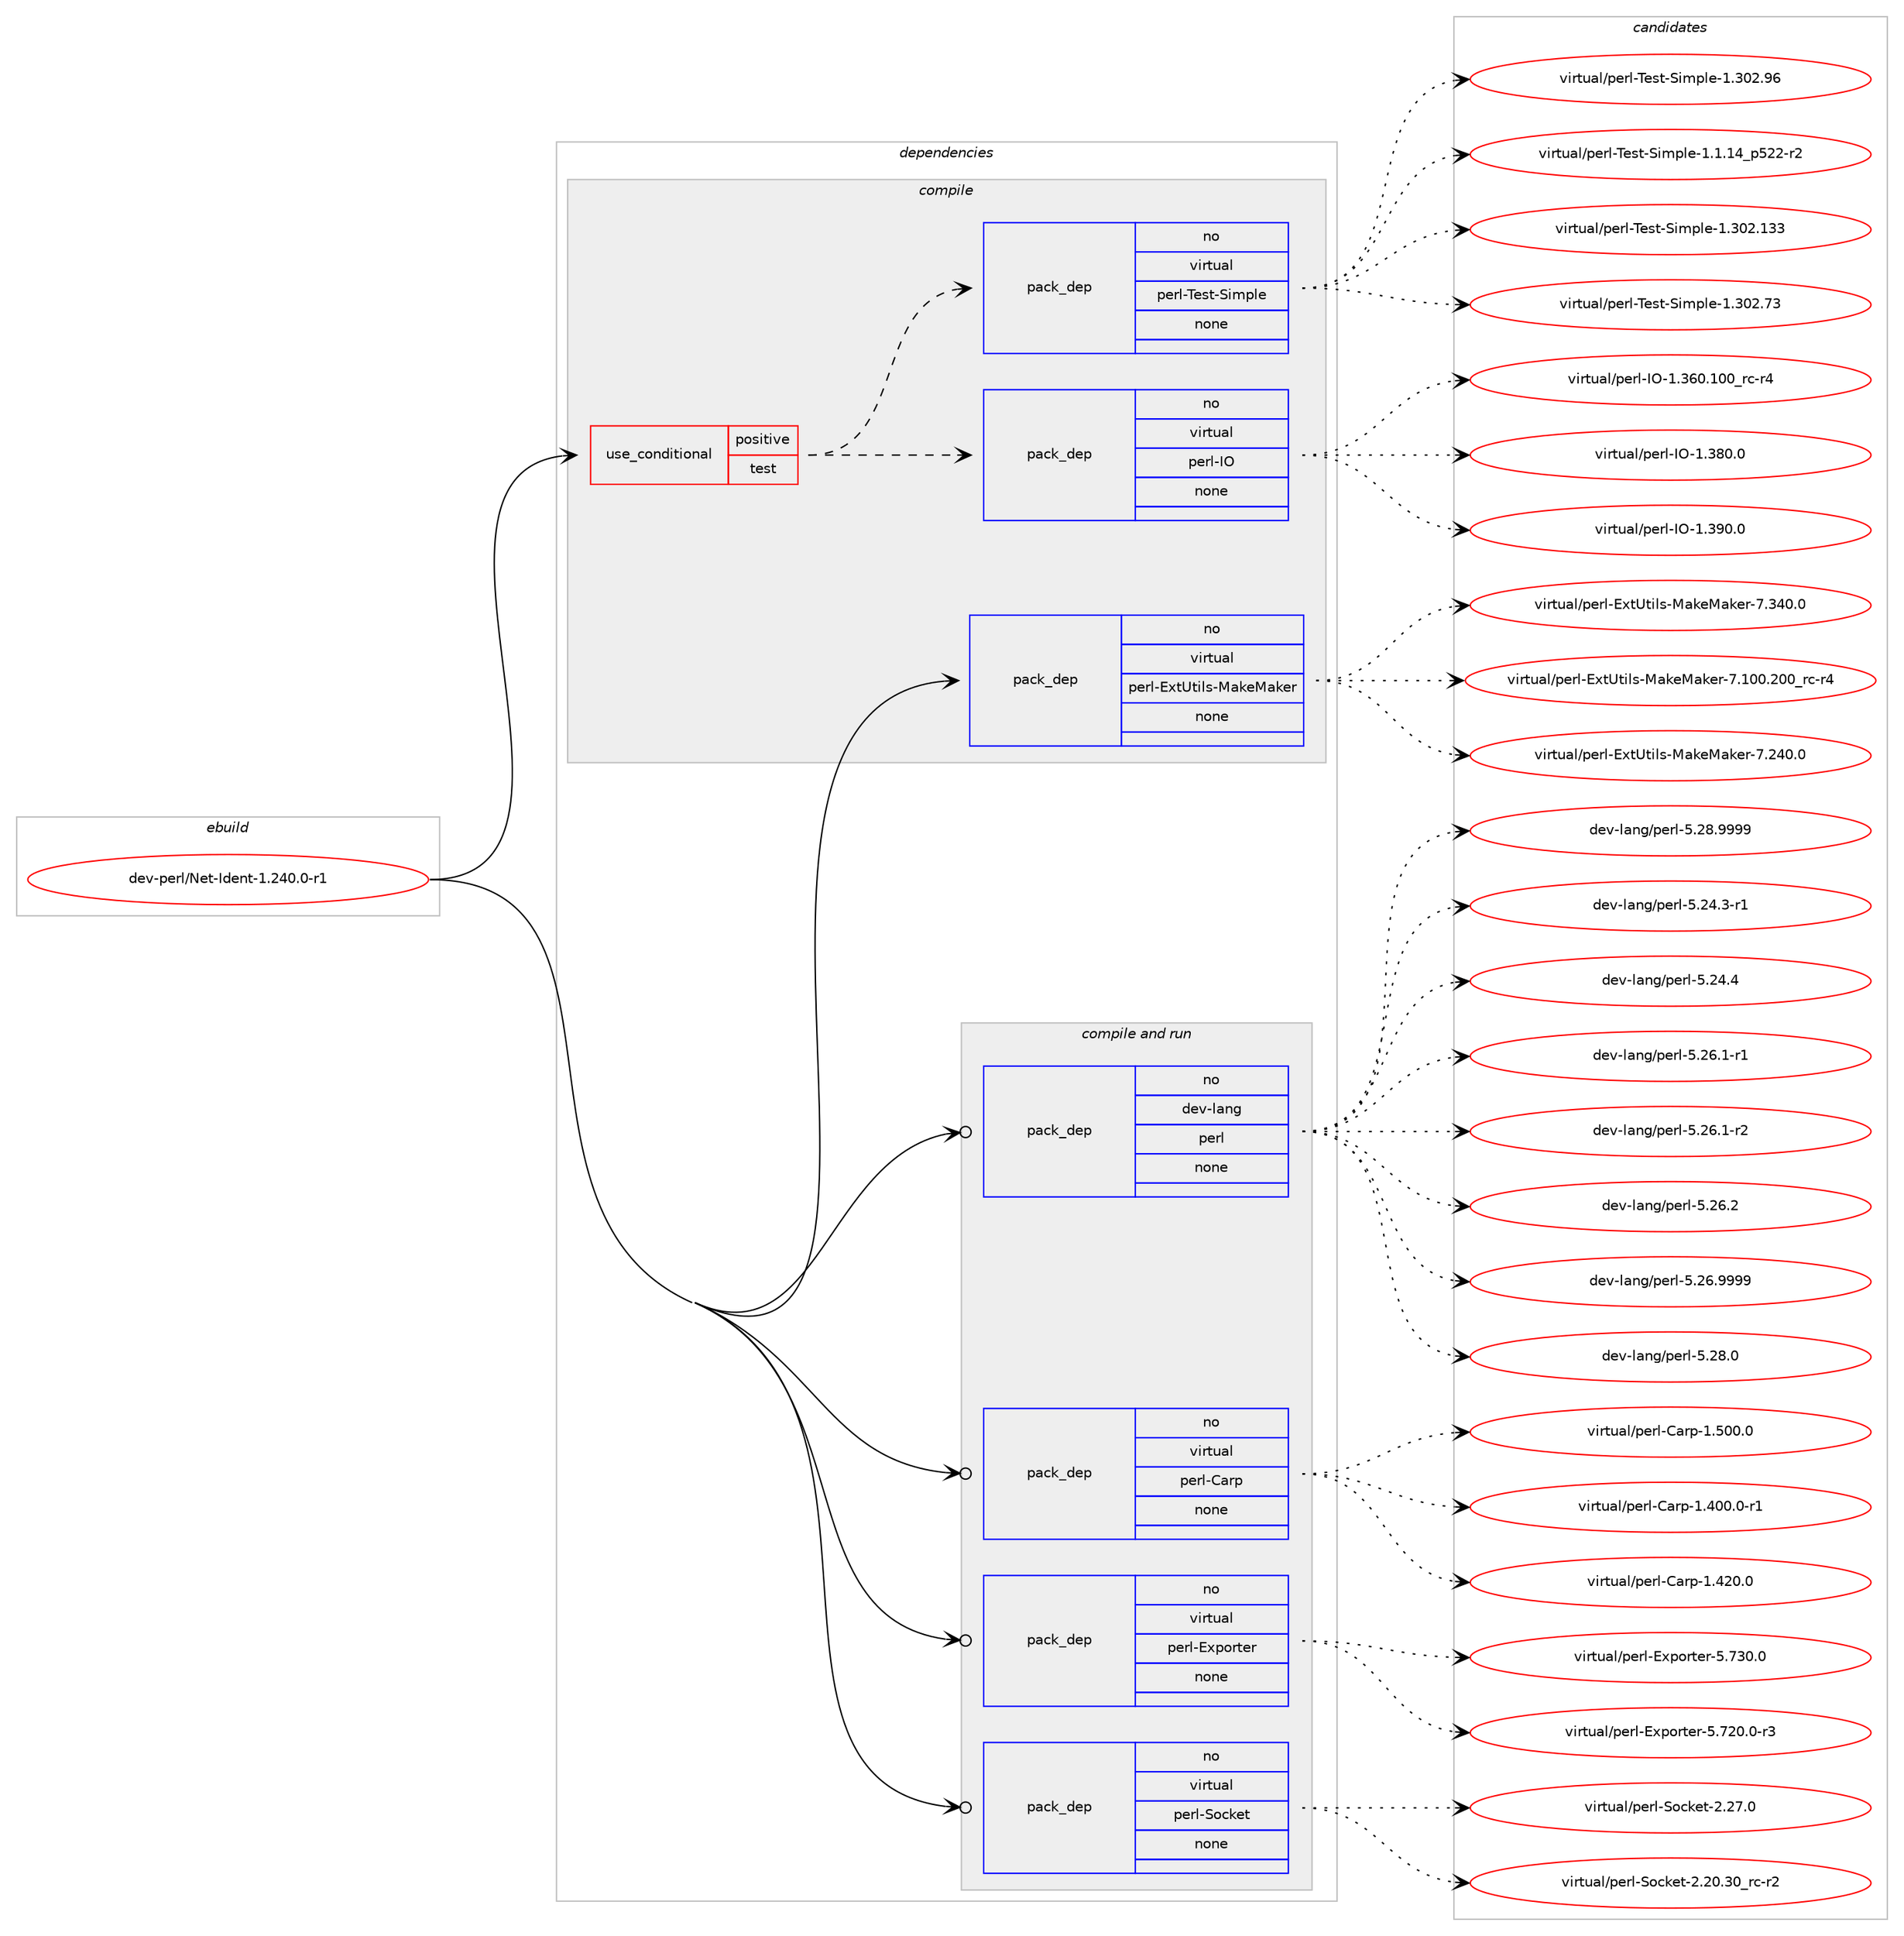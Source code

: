 digraph prolog {

# *************
# Graph options
# *************

newrank=true;
concentrate=true;
compound=true;
graph [rankdir=LR,fontname=Helvetica,fontsize=10,ranksep=1.5];#, ranksep=2.5, nodesep=0.2];
edge  [arrowhead=vee];
node  [fontname=Helvetica,fontsize=10];

# **********
# The ebuild
# **********

subgraph cluster_leftcol {
color=gray;
rank=same;
label=<<i>ebuild</i>>;
id [label="dev-perl/Net-Ident-1.240.0-r1", color=red, width=4, href="../dev-perl/Net-Ident-1.240.0-r1.svg"];
}

# ****************
# The dependencies
# ****************

subgraph cluster_midcol {
color=gray;
label=<<i>dependencies</i>>;
subgraph cluster_compile {
fillcolor="#eeeeee";
style=filled;
label=<<i>compile</i>>;
subgraph cond368575 {
dependency1386224 [label=<<TABLE BORDER="0" CELLBORDER="1" CELLSPACING="0" CELLPADDING="4"><TR><TD ROWSPAN="3" CELLPADDING="10">use_conditional</TD></TR><TR><TD>positive</TD></TR><TR><TD>test</TD></TR></TABLE>>, shape=none, color=red];
subgraph pack994591 {
dependency1386225 [label=<<TABLE BORDER="0" CELLBORDER="1" CELLSPACING="0" CELLPADDING="4" WIDTH="220"><TR><TD ROWSPAN="6" CELLPADDING="30">pack_dep</TD></TR><TR><TD WIDTH="110">no</TD></TR><TR><TD>virtual</TD></TR><TR><TD>perl-IO</TD></TR><TR><TD>none</TD></TR><TR><TD></TD></TR></TABLE>>, shape=none, color=blue];
}
dependency1386224:e -> dependency1386225:w [weight=20,style="dashed",arrowhead="vee"];
subgraph pack994592 {
dependency1386226 [label=<<TABLE BORDER="0" CELLBORDER="1" CELLSPACING="0" CELLPADDING="4" WIDTH="220"><TR><TD ROWSPAN="6" CELLPADDING="30">pack_dep</TD></TR><TR><TD WIDTH="110">no</TD></TR><TR><TD>virtual</TD></TR><TR><TD>perl-Test-Simple</TD></TR><TR><TD>none</TD></TR><TR><TD></TD></TR></TABLE>>, shape=none, color=blue];
}
dependency1386224:e -> dependency1386226:w [weight=20,style="dashed",arrowhead="vee"];
}
id:e -> dependency1386224:w [weight=20,style="solid",arrowhead="vee"];
subgraph pack994593 {
dependency1386227 [label=<<TABLE BORDER="0" CELLBORDER="1" CELLSPACING="0" CELLPADDING="4" WIDTH="220"><TR><TD ROWSPAN="6" CELLPADDING="30">pack_dep</TD></TR><TR><TD WIDTH="110">no</TD></TR><TR><TD>virtual</TD></TR><TR><TD>perl-ExtUtils-MakeMaker</TD></TR><TR><TD>none</TD></TR><TR><TD></TD></TR></TABLE>>, shape=none, color=blue];
}
id:e -> dependency1386227:w [weight=20,style="solid",arrowhead="vee"];
}
subgraph cluster_compileandrun {
fillcolor="#eeeeee";
style=filled;
label=<<i>compile and run</i>>;
subgraph pack994594 {
dependency1386228 [label=<<TABLE BORDER="0" CELLBORDER="1" CELLSPACING="0" CELLPADDING="4" WIDTH="220"><TR><TD ROWSPAN="6" CELLPADDING="30">pack_dep</TD></TR><TR><TD WIDTH="110">no</TD></TR><TR><TD>dev-lang</TD></TR><TR><TD>perl</TD></TR><TR><TD>none</TD></TR><TR><TD></TD></TR></TABLE>>, shape=none, color=blue];
}
id:e -> dependency1386228:w [weight=20,style="solid",arrowhead="odotvee"];
subgraph pack994595 {
dependency1386229 [label=<<TABLE BORDER="0" CELLBORDER="1" CELLSPACING="0" CELLPADDING="4" WIDTH="220"><TR><TD ROWSPAN="6" CELLPADDING="30">pack_dep</TD></TR><TR><TD WIDTH="110">no</TD></TR><TR><TD>virtual</TD></TR><TR><TD>perl-Carp</TD></TR><TR><TD>none</TD></TR><TR><TD></TD></TR></TABLE>>, shape=none, color=blue];
}
id:e -> dependency1386229:w [weight=20,style="solid",arrowhead="odotvee"];
subgraph pack994596 {
dependency1386230 [label=<<TABLE BORDER="0" CELLBORDER="1" CELLSPACING="0" CELLPADDING="4" WIDTH="220"><TR><TD ROWSPAN="6" CELLPADDING="30">pack_dep</TD></TR><TR><TD WIDTH="110">no</TD></TR><TR><TD>virtual</TD></TR><TR><TD>perl-Exporter</TD></TR><TR><TD>none</TD></TR><TR><TD></TD></TR></TABLE>>, shape=none, color=blue];
}
id:e -> dependency1386230:w [weight=20,style="solid",arrowhead="odotvee"];
subgraph pack994597 {
dependency1386231 [label=<<TABLE BORDER="0" CELLBORDER="1" CELLSPACING="0" CELLPADDING="4" WIDTH="220"><TR><TD ROWSPAN="6" CELLPADDING="30">pack_dep</TD></TR><TR><TD WIDTH="110">no</TD></TR><TR><TD>virtual</TD></TR><TR><TD>perl-Socket</TD></TR><TR><TD>none</TD></TR><TR><TD></TD></TR></TABLE>>, shape=none, color=blue];
}
id:e -> dependency1386231:w [weight=20,style="solid",arrowhead="odotvee"];
}
subgraph cluster_run {
fillcolor="#eeeeee";
style=filled;
label=<<i>run</i>>;
}
}

# **************
# The candidates
# **************

subgraph cluster_choices {
rank=same;
color=gray;
label=<<i>candidates</i>>;

subgraph choice994591 {
color=black;
nodesep=1;
choice11810511411611797108471121011141084573794549465154484649484895114994511452 [label="virtual/perl-IO-1.360.100_rc-r4", color=red, width=4,href="../virtual/perl-IO-1.360.100_rc-r4.svg"];
choice11810511411611797108471121011141084573794549465156484648 [label="virtual/perl-IO-1.380.0", color=red, width=4,href="../virtual/perl-IO-1.380.0.svg"];
choice11810511411611797108471121011141084573794549465157484648 [label="virtual/perl-IO-1.390.0", color=red, width=4,href="../virtual/perl-IO-1.390.0.svg"];
dependency1386225:e -> choice11810511411611797108471121011141084573794549465154484649484895114994511452:w [style=dotted,weight="100"];
dependency1386225:e -> choice11810511411611797108471121011141084573794549465156484648:w [style=dotted,weight="100"];
dependency1386225:e -> choice11810511411611797108471121011141084573794549465157484648:w [style=dotted,weight="100"];
}
subgraph choice994592 {
color=black;
nodesep=1;
choice11810511411611797108471121011141084584101115116458310510911210810145494649464952951125350504511450 [label="virtual/perl-Test-Simple-1.1.14_p522-r2", color=red, width=4,href="../virtual/perl-Test-Simple-1.1.14_p522-r2.svg"];
choice11810511411611797108471121011141084584101115116458310510911210810145494651485046495151 [label="virtual/perl-Test-Simple-1.302.133", color=red, width=4,href="../virtual/perl-Test-Simple-1.302.133.svg"];
choice118105114116117971084711210111410845841011151164583105109112108101454946514850465551 [label="virtual/perl-Test-Simple-1.302.73", color=red, width=4,href="../virtual/perl-Test-Simple-1.302.73.svg"];
choice118105114116117971084711210111410845841011151164583105109112108101454946514850465754 [label="virtual/perl-Test-Simple-1.302.96", color=red, width=4,href="../virtual/perl-Test-Simple-1.302.96.svg"];
dependency1386226:e -> choice11810511411611797108471121011141084584101115116458310510911210810145494649464952951125350504511450:w [style=dotted,weight="100"];
dependency1386226:e -> choice11810511411611797108471121011141084584101115116458310510911210810145494651485046495151:w [style=dotted,weight="100"];
dependency1386226:e -> choice118105114116117971084711210111410845841011151164583105109112108101454946514850465551:w [style=dotted,weight="100"];
dependency1386226:e -> choice118105114116117971084711210111410845841011151164583105109112108101454946514850465754:w [style=dotted,weight="100"];
}
subgraph choice994593 {
color=black;
nodesep=1;
choice118105114116117971084711210111410845691201168511610510811545779710710177971071011144555464948484650484895114994511452 [label="virtual/perl-ExtUtils-MakeMaker-7.100.200_rc-r4", color=red, width=4,href="../virtual/perl-ExtUtils-MakeMaker-7.100.200_rc-r4.svg"];
choice118105114116117971084711210111410845691201168511610510811545779710710177971071011144555465052484648 [label="virtual/perl-ExtUtils-MakeMaker-7.240.0", color=red, width=4,href="../virtual/perl-ExtUtils-MakeMaker-7.240.0.svg"];
choice118105114116117971084711210111410845691201168511610510811545779710710177971071011144555465152484648 [label="virtual/perl-ExtUtils-MakeMaker-7.340.0", color=red, width=4,href="../virtual/perl-ExtUtils-MakeMaker-7.340.0.svg"];
dependency1386227:e -> choice118105114116117971084711210111410845691201168511610510811545779710710177971071011144555464948484650484895114994511452:w [style=dotted,weight="100"];
dependency1386227:e -> choice118105114116117971084711210111410845691201168511610510811545779710710177971071011144555465052484648:w [style=dotted,weight="100"];
dependency1386227:e -> choice118105114116117971084711210111410845691201168511610510811545779710710177971071011144555465152484648:w [style=dotted,weight="100"];
}
subgraph choice994594 {
color=black;
nodesep=1;
choice100101118451089711010347112101114108455346505246514511449 [label="dev-lang/perl-5.24.3-r1", color=red, width=4,href="../dev-lang/perl-5.24.3-r1.svg"];
choice10010111845108971101034711210111410845534650524652 [label="dev-lang/perl-5.24.4", color=red, width=4,href="../dev-lang/perl-5.24.4.svg"];
choice100101118451089711010347112101114108455346505446494511449 [label="dev-lang/perl-5.26.1-r1", color=red, width=4,href="../dev-lang/perl-5.26.1-r1.svg"];
choice100101118451089711010347112101114108455346505446494511450 [label="dev-lang/perl-5.26.1-r2", color=red, width=4,href="../dev-lang/perl-5.26.1-r2.svg"];
choice10010111845108971101034711210111410845534650544650 [label="dev-lang/perl-5.26.2", color=red, width=4,href="../dev-lang/perl-5.26.2.svg"];
choice10010111845108971101034711210111410845534650544657575757 [label="dev-lang/perl-5.26.9999", color=red, width=4,href="../dev-lang/perl-5.26.9999.svg"];
choice10010111845108971101034711210111410845534650564648 [label="dev-lang/perl-5.28.0", color=red, width=4,href="../dev-lang/perl-5.28.0.svg"];
choice10010111845108971101034711210111410845534650564657575757 [label="dev-lang/perl-5.28.9999", color=red, width=4,href="../dev-lang/perl-5.28.9999.svg"];
dependency1386228:e -> choice100101118451089711010347112101114108455346505246514511449:w [style=dotted,weight="100"];
dependency1386228:e -> choice10010111845108971101034711210111410845534650524652:w [style=dotted,weight="100"];
dependency1386228:e -> choice100101118451089711010347112101114108455346505446494511449:w [style=dotted,weight="100"];
dependency1386228:e -> choice100101118451089711010347112101114108455346505446494511450:w [style=dotted,weight="100"];
dependency1386228:e -> choice10010111845108971101034711210111410845534650544650:w [style=dotted,weight="100"];
dependency1386228:e -> choice10010111845108971101034711210111410845534650544657575757:w [style=dotted,weight="100"];
dependency1386228:e -> choice10010111845108971101034711210111410845534650564648:w [style=dotted,weight="100"];
dependency1386228:e -> choice10010111845108971101034711210111410845534650564657575757:w [style=dotted,weight="100"];
}
subgraph choice994595 {
color=black;
nodesep=1;
choice118105114116117971084711210111410845679711411245494652484846484511449 [label="virtual/perl-Carp-1.400.0-r1", color=red, width=4,href="../virtual/perl-Carp-1.400.0-r1.svg"];
choice11810511411611797108471121011141084567971141124549465250484648 [label="virtual/perl-Carp-1.420.0", color=red, width=4,href="../virtual/perl-Carp-1.420.0.svg"];
choice11810511411611797108471121011141084567971141124549465348484648 [label="virtual/perl-Carp-1.500.0", color=red, width=4,href="../virtual/perl-Carp-1.500.0.svg"];
dependency1386229:e -> choice118105114116117971084711210111410845679711411245494652484846484511449:w [style=dotted,weight="100"];
dependency1386229:e -> choice11810511411611797108471121011141084567971141124549465250484648:w [style=dotted,weight="100"];
dependency1386229:e -> choice11810511411611797108471121011141084567971141124549465348484648:w [style=dotted,weight="100"];
}
subgraph choice994596 {
color=black;
nodesep=1;
choice1181051141161179710847112101114108456912011211111411610111445534655504846484511451 [label="virtual/perl-Exporter-5.720.0-r3", color=red, width=4,href="../virtual/perl-Exporter-5.720.0-r3.svg"];
choice118105114116117971084711210111410845691201121111141161011144553465551484648 [label="virtual/perl-Exporter-5.730.0", color=red, width=4,href="../virtual/perl-Exporter-5.730.0.svg"];
dependency1386230:e -> choice1181051141161179710847112101114108456912011211111411610111445534655504846484511451:w [style=dotted,weight="100"];
dependency1386230:e -> choice118105114116117971084711210111410845691201121111141161011144553465551484648:w [style=dotted,weight="100"];
}
subgraph choice994597 {
color=black;
nodesep=1;
choice1181051141161179710847112101114108458311199107101116455046504846514895114994511450 [label="virtual/perl-Socket-2.20.30_rc-r2", color=red, width=4,href="../virtual/perl-Socket-2.20.30_rc-r2.svg"];
choice118105114116117971084711210111410845831119910710111645504650554648 [label="virtual/perl-Socket-2.27.0", color=red, width=4,href="../virtual/perl-Socket-2.27.0.svg"];
dependency1386231:e -> choice1181051141161179710847112101114108458311199107101116455046504846514895114994511450:w [style=dotted,weight="100"];
dependency1386231:e -> choice118105114116117971084711210111410845831119910710111645504650554648:w [style=dotted,weight="100"];
}
}

}

